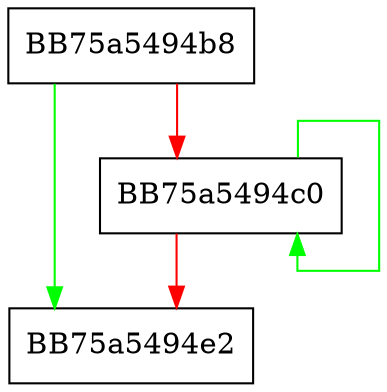 digraph CRC64 {
  node [shape="box"];
  graph [splines=ortho];
  BB75a5494b8 -> BB75a5494e2 [color="green"];
  BB75a5494b8 -> BB75a5494c0 [color="red"];
  BB75a5494c0 -> BB75a5494c0 [color="green"];
  BB75a5494c0 -> BB75a5494e2 [color="red"];
}